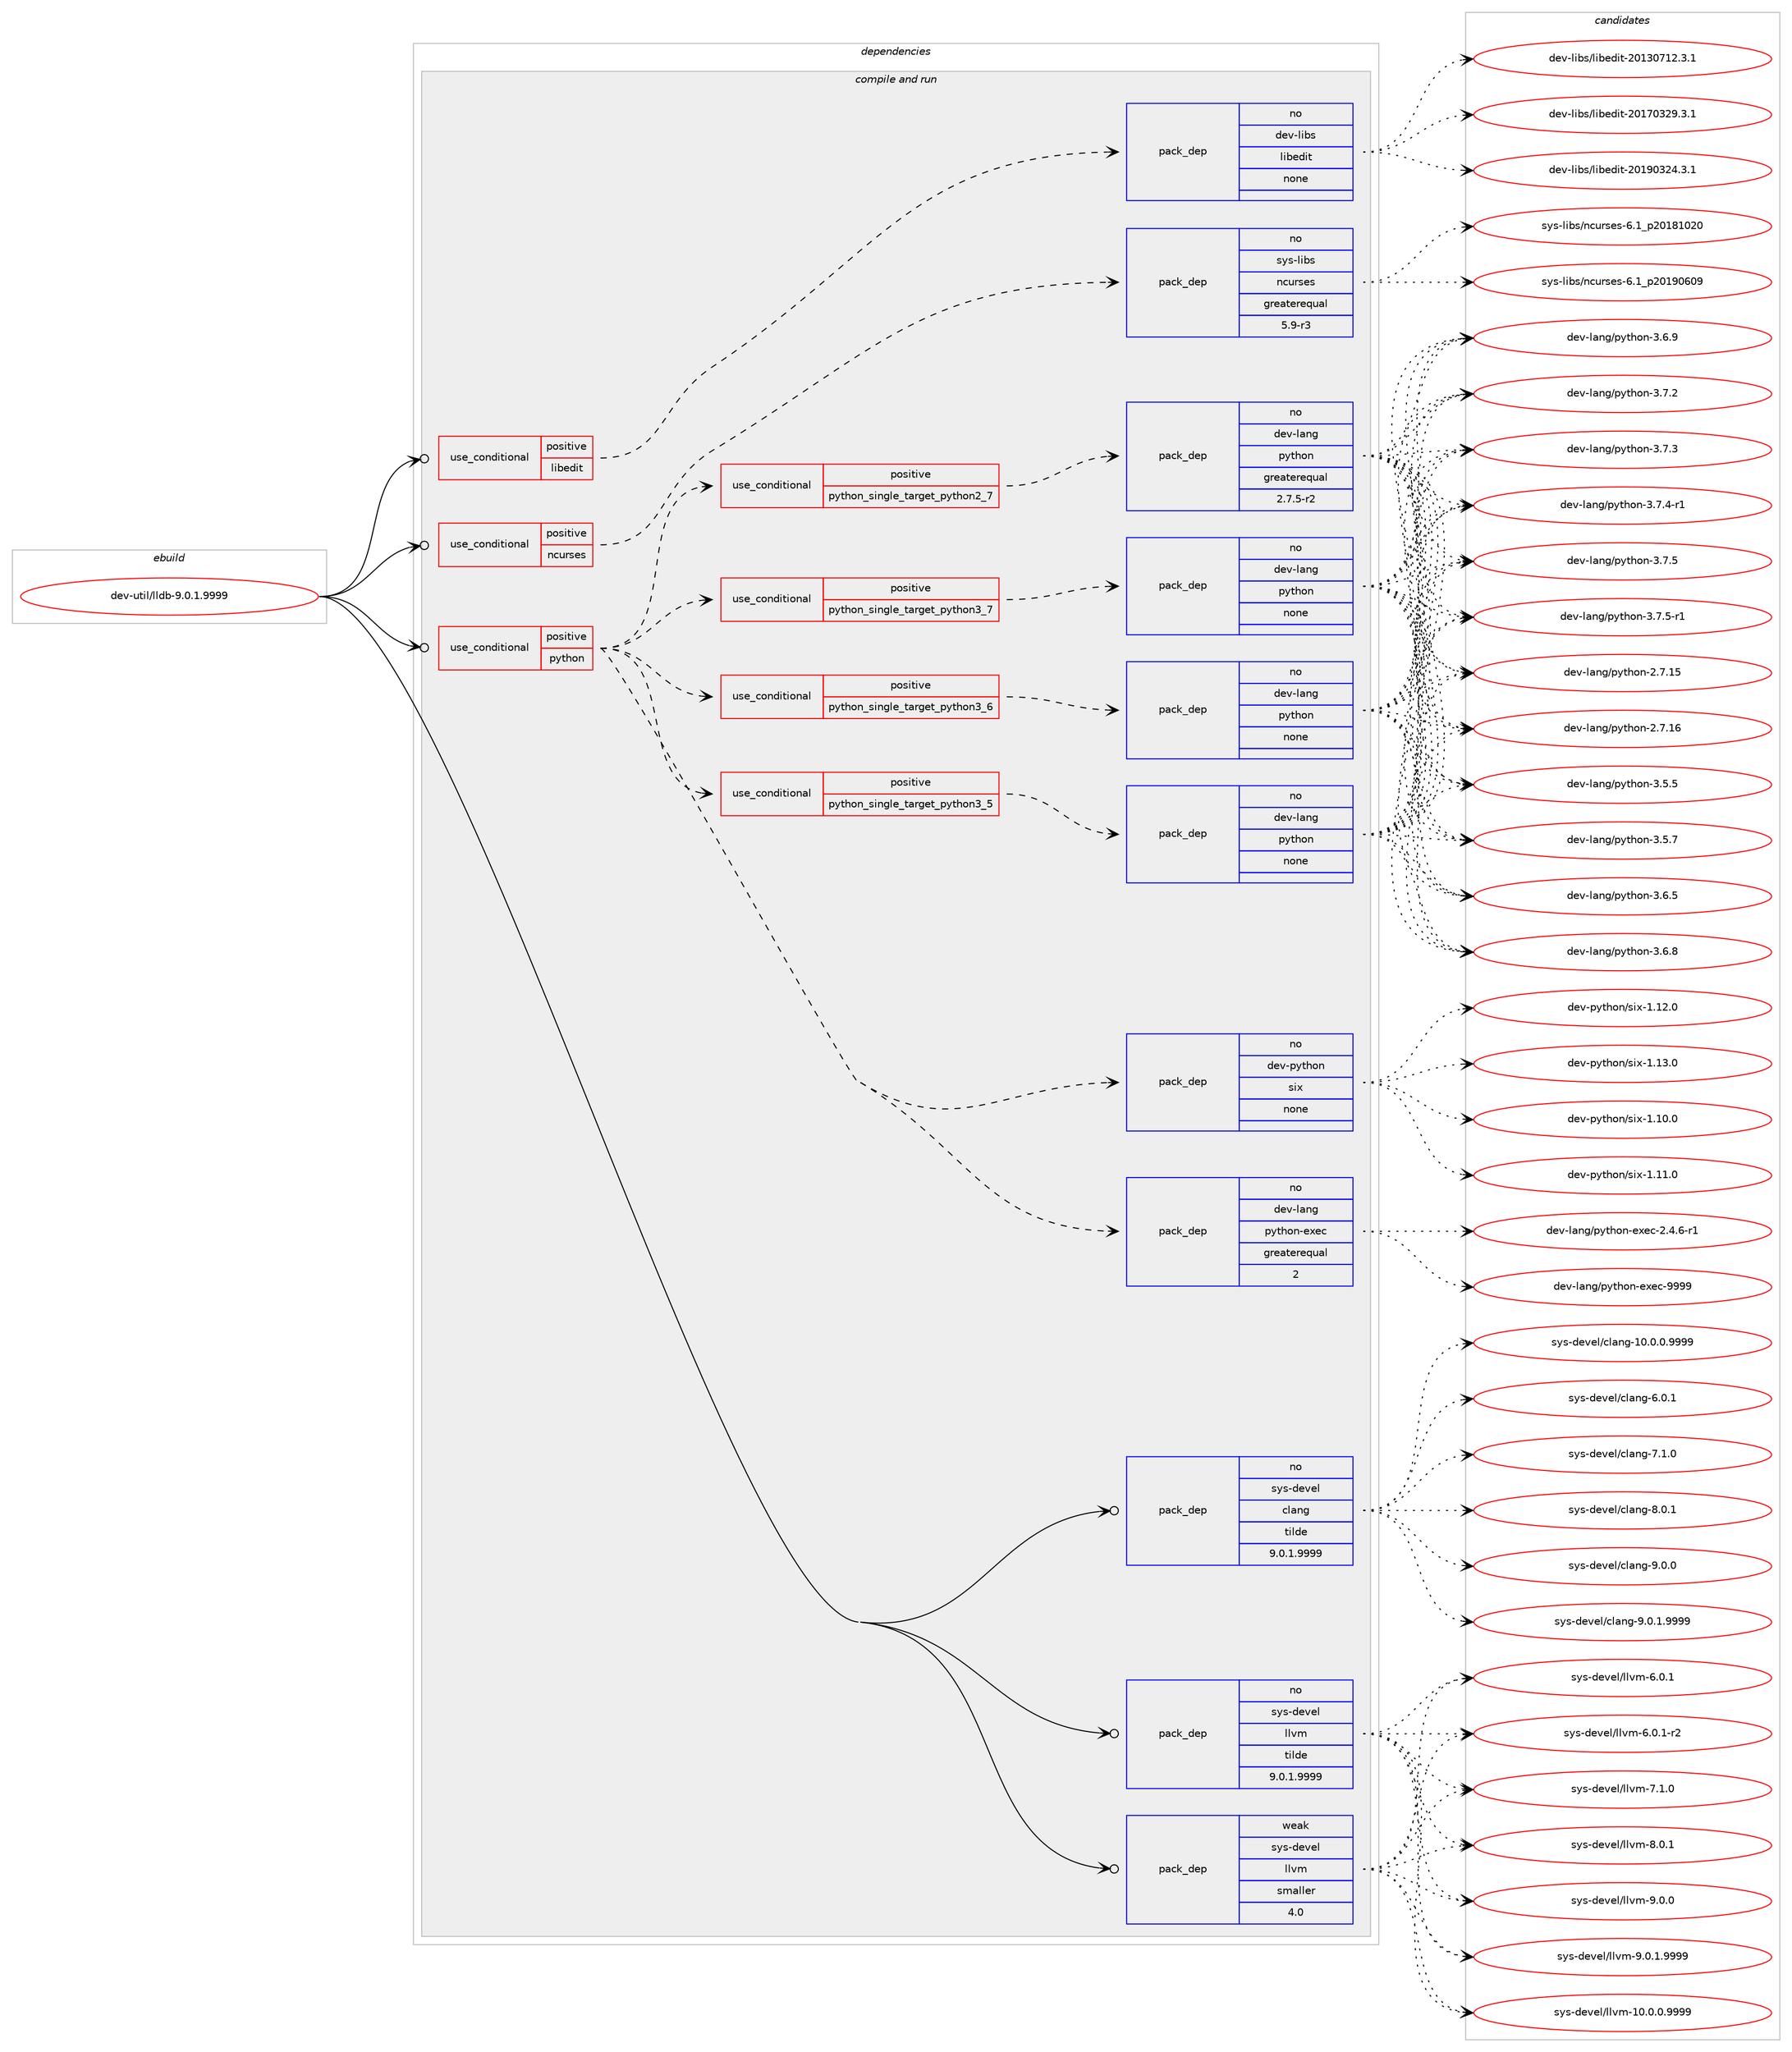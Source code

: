 digraph prolog {

# *************
# Graph options
# *************

newrank=true;
concentrate=true;
compound=true;
graph [rankdir=LR,fontname=Helvetica,fontsize=10,ranksep=1.5];#, ranksep=2.5, nodesep=0.2];
edge  [arrowhead=vee];
node  [fontname=Helvetica,fontsize=10];

# **********
# The ebuild
# **********

subgraph cluster_leftcol {
color=gray;
rank=same;
label=<<i>ebuild</i>>;
id [label="dev-util/lldb-9.0.1.9999", color=red, width=4, href="../dev-util/lldb-9.0.1.9999.svg"];
}

# ****************
# The dependencies
# ****************

subgraph cluster_midcol {
color=gray;
label=<<i>dependencies</i>>;
subgraph cluster_compile {
fillcolor="#eeeeee";
style=filled;
label=<<i>compile</i>>;
}
subgraph cluster_compileandrun {
fillcolor="#eeeeee";
style=filled;
label=<<i>compile and run</i>>;
subgraph cond182953 {
dependency730560 [label=<<TABLE BORDER="0" CELLBORDER="1" CELLSPACING="0" CELLPADDING="4"><TR><TD ROWSPAN="3" CELLPADDING="10">use_conditional</TD></TR><TR><TD>positive</TD></TR><TR><TD>libedit</TD></TR></TABLE>>, shape=none, color=red];
subgraph pack535443 {
dependency730561 [label=<<TABLE BORDER="0" CELLBORDER="1" CELLSPACING="0" CELLPADDING="4" WIDTH="220"><TR><TD ROWSPAN="6" CELLPADDING="30">pack_dep</TD></TR><TR><TD WIDTH="110">no</TD></TR><TR><TD>dev-libs</TD></TR><TR><TD>libedit</TD></TR><TR><TD>none</TD></TR><TR><TD></TD></TR></TABLE>>, shape=none, color=blue];
}
dependency730560:e -> dependency730561:w [weight=20,style="dashed",arrowhead="vee"];
}
id:e -> dependency730560:w [weight=20,style="solid",arrowhead="odotvee"];
subgraph cond182954 {
dependency730562 [label=<<TABLE BORDER="0" CELLBORDER="1" CELLSPACING="0" CELLPADDING="4"><TR><TD ROWSPAN="3" CELLPADDING="10">use_conditional</TD></TR><TR><TD>positive</TD></TR><TR><TD>ncurses</TD></TR></TABLE>>, shape=none, color=red];
subgraph pack535444 {
dependency730563 [label=<<TABLE BORDER="0" CELLBORDER="1" CELLSPACING="0" CELLPADDING="4" WIDTH="220"><TR><TD ROWSPAN="6" CELLPADDING="30">pack_dep</TD></TR><TR><TD WIDTH="110">no</TD></TR><TR><TD>sys-libs</TD></TR><TR><TD>ncurses</TD></TR><TR><TD>greaterequal</TD></TR><TR><TD>5.9-r3</TD></TR></TABLE>>, shape=none, color=blue];
}
dependency730562:e -> dependency730563:w [weight=20,style="dashed",arrowhead="vee"];
}
id:e -> dependency730562:w [weight=20,style="solid",arrowhead="odotvee"];
subgraph cond182955 {
dependency730564 [label=<<TABLE BORDER="0" CELLBORDER="1" CELLSPACING="0" CELLPADDING="4"><TR><TD ROWSPAN="3" CELLPADDING="10">use_conditional</TD></TR><TR><TD>positive</TD></TR><TR><TD>python</TD></TR></TABLE>>, shape=none, color=red];
subgraph pack535445 {
dependency730565 [label=<<TABLE BORDER="0" CELLBORDER="1" CELLSPACING="0" CELLPADDING="4" WIDTH="220"><TR><TD ROWSPAN="6" CELLPADDING="30">pack_dep</TD></TR><TR><TD WIDTH="110">no</TD></TR><TR><TD>dev-python</TD></TR><TR><TD>six</TD></TR><TR><TD>none</TD></TR><TR><TD></TD></TR></TABLE>>, shape=none, color=blue];
}
dependency730564:e -> dependency730565:w [weight=20,style="dashed",arrowhead="vee"];
subgraph cond182956 {
dependency730566 [label=<<TABLE BORDER="0" CELLBORDER="1" CELLSPACING="0" CELLPADDING="4"><TR><TD ROWSPAN="3" CELLPADDING="10">use_conditional</TD></TR><TR><TD>positive</TD></TR><TR><TD>python_single_target_python2_7</TD></TR></TABLE>>, shape=none, color=red];
subgraph pack535446 {
dependency730567 [label=<<TABLE BORDER="0" CELLBORDER="1" CELLSPACING="0" CELLPADDING="4" WIDTH="220"><TR><TD ROWSPAN="6" CELLPADDING="30">pack_dep</TD></TR><TR><TD WIDTH="110">no</TD></TR><TR><TD>dev-lang</TD></TR><TR><TD>python</TD></TR><TR><TD>greaterequal</TD></TR><TR><TD>2.7.5-r2</TD></TR></TABLE>>, shape=none, color=blue];
}
dependency730566:e -> dependency730567:w [weight=20,style="dashed",arrowhead="vee"];
}
dependency730564:e -> dependency730566:w [weight=20,style="dashed",arrowhead="vee"];
subgraph cond182957 {
dependency730568 [label=<<TABLE BORDER="0" CELLBORDER="1" CELLSPACING="0" CELLPADDING="4"><TR><TD ROWSPAN="3" CELLPADDING="10">use_conditional</TD></TR><TR><TD>positive</TD></TR><TR><TD>python_single_target_python3_5</TD></TR></TABLE>>, shape=none, color=red];
subgraph pack535447 {
dependency730569 [label=<<TABLE BORDER="0" CELLBORDER="1" CELLSPACING="0" CELLPADDING="4" WIDTH="220"><TR><TD ROWSPAN="6" CELLPADDING="30">pack_dep</TD></TR><TR><TD WIDTH="110">no</TD></TR><TR><TD>dev-lang</TD></TR><TR><TD>python</TD></TR><TR><TD>none</TD></TR><TR><TD></TD></TR></TABLE>>, shape=none, color=blue];
}
dependency730568:e -> dependency730569:w [weight=20,style="dashed",arrowhead="vee"];
}
dependency730564:e -> dependency730568:w [weight=20,style="dashed",arrowhead="vee"];
subgraph cond182958 {
dependency730570 [label=<<TABLE BORDER="0" CELLBORDER="1" CELLSPACING="0" CELLPADDING="4"><TR><TD ROWSPAN="3" CELLPADDING="10">use_conditional</TD></TR><TR><TD>positive</TD></TR><TR><TD>python_single_target_python3_6</TD></TR></TABLE>>, shape=none, color=red];
subgraph pack535448 {
dependency730571 [label=<<TABLE BORDER="0" CELLBORDER="1" CELLSPACING="0" CELLPADDING="4" WIDTH="220"><TR><TD ROWSPAN="6" CELLPADDING="30">pack_dep</TD></TR><TR><TD WIDTH="110">no</TD></TR><TR><TD>dev-lang</TD></TR><TR><TD>python</TD></TR><TR><TD>none</TD></TR><TR><TD></TD></TR></TABLE>>, shape=none, color=blue];
}
dependency730570:e -> dependency730571:w [weight=20,style="dashed",arrowhead="vee"];
}
dependency730564:e -> dependency730570:w [weight=20,style="dashed",arrowhead="vee"];
subgraph cond182959 {
dependency730572 [label=<<TABLE BORDER="0" CELLBORDER="1" CELLSPACING="0" CELLPADDING="4"><TR><TD ROWSPAN="3" CELLPADDING="10">use_conditional</TD></TR><TR><TD>positive</TD></TR><TR><TD>python_single_target_python3_7</TD></TR></TABLE>>, shape=none, color=red];
subgraph pack535449 {
dependency730573 [label=<<TABLE BORDER="0" CELLBORDER="1" CELLSPACING="0" CELLPADDING="4" WIDTH="220"><TR><TD ROWSPAN="6" CELLPADDING="30">pack_dep</TD></TR><TR><TD WIDTH="110">no</TD></TR><TR><TD>dev-lang</TD></TR><TR><TD>python</TD></TR><TR><TD>none</TD></TR><TR><TD></TD></TR></TABLE>>, shape=none, color=blue];
}
dependency730572:e -> dependency730573:w [weight=20,style="dashed",arrowhead="vee"];
}
dependency730564:e -> dependency730572:w [weight=20,style="dashed",arrowhead="vee"];
subgraph pack535450 {
dependency730574 [label=<<TABLE BORDER="0" CELLBORDER="1" CELLSPACING="0" CELLPADDING="4" WIDTH="220"><TR><TD ROWSPAN="6" CELLPADDING="30">pack_dep</TD></TR><TR><TD WIDTH="110">no</TD></TR><TR><TD>dev-lang</TD></TR><TR><TD>python-exec</TD></TR><TR><TD>greaterequal</TD></TR><TR><TD>2</TD></TR></TABLE>>, shape=none, color=blue];
}
dependency730564:e -> dependency730574:w [weight=20,style="dashed",arrowhead="vee"];
}
id:e -> dependency730564:w [weight=20,style="solid",arrowhead="odotvee"];
subgraph pack535451 {
dependency730575 [label=<<TABLE BORDER="0" CELLBORDER="1" CELLSPACING="0" CELLPADDING="4" WIDTH="220"><TR><TD ROWSPAN="6" CELLPADDING="30">pack_dep</TD></TR><TR><TD WIDTH="110">no</TD></TR><TR><TD>sys-devel</TD></TR><TR><TD>clang</TD></TR><TR><TD>tilde</TD></TR><TR><TD>9.0.1.9999</TD></TR></TABLE>>, shape=none, color=blue];
}
id:e -> dependency730575:w [weight=20,style="solid",arrowhead="odotvee"];
subgraph pack535452 {
dependency730576 [label=<<TABLE BORDER="0" CELLBORDER="1" CELLSPACING="0" CELLPADDING="4" WIDTH="220"><TR><TD ROWSPAN="6" CELLPADDING="30">pack_dep</TD></TR><TR><TD WIDTH="110">no</TD></TR><TR><TD>sys-devel</TD></TR><TR><TD>llvm</TD></TR><TR><TD>tilde</TD></TR><TR><TD>9.0.1.9999</TD></TR></TABLE>>, shape=none, color=blue];
}
id:e -> dependency730576:w [weight=20,style="solid",arrowhead="odotvee"];
subgraph pack535453 {
dependency730577 [label=<<TABLE BORDER="0" CELLBORDER="1" CELLSPACING="0" CELLPADDING="4" WIDTH="220"><TR><TD ROWSPAN="6" CELLPADDING="30">pack_dep</TD></TR><TR><TD WIDTH="110">weak</TD></TR><TR><TD>sys-devel</TD></TR><TR><TD>llvm</TD></TR><TR><TD>smaller</TD></TR><TR><TD>4.0</TD></TR></TABLE>>, shape=none, color=blue];
}
id:e -> dependency730577:w [weight=20,style="solid",arrowhead="odotvee"];
}
subgraph cluster_run {
fillcolor="#eeeeee";
style=filled;
label=<<i>run</i>>;
}
}

# **************
# The candidates
# **************

subgraph cluster_choices {
rank=same;
color=gray;
label=<<i>candidates</i>>;

subgraph choice535443 {
color=black;
nodesep=1;
choice1001011184510810598115471081059810110010511645504849514855495046514649 [label="dev-libs/libedit-20130712.3.1", color=red, width=4,href="../dev-libs/libedit-20130712.3.1.svg"];
choice1001011184510810598115471081059810110010511645504849554851505746514649 [label="dev-libs/libedit-20170329.3.1", color=red, width=4,href="../dev-libs/libedit-20170329.3.1.svg"];
choice1001011184510810598115471081059810110010511645504849574851505246514649 [label="dev-libs/libedit-20190324.3.1", color=red, width=4,href="../dev-libs/libedit-20190324.3.1.svg"];
dependency730561:e -> choice1001011184510810598115471081059810110010511645504849514855495046514649:w [style=dotted,weight="100"];
dependency730561:e -> choice1001011184510810598115471081059810110010511645504849554851505746514649:w [style=dotted,weight="100"];
dependency730561:e -> choice1001011184510810598115471081059810110010511645504849574851505246514649:w [style=dotted,weight="100"];
}
subgraph choice535444 {
color=black;
nodesep=1;
choice1151211154510810598115471109911711411510111545544649951125048495649485048 [label="sys-libs/ncurses-6.1_p20181020", color=red, width=4,href="../sys-libs/ncurses-6.1_p20181020.svg"];
choice1151211154510810598115471109911711411510111545544649951125048495748544857 [label="sys-libs/ncurses-6.1_p20190609", color=red, width=4,href="../sys-libs/ncurses-6.1_p20190609.svg"];
dependency730563:e -> choice1151211154510810598115471109911711411510111545544649951125048495649485048:w [style=dotted,weight="100"];
dependency730563:e -> choice1151211154510810598115471109911711411510111545544649951125048495748544857:w [style=dotted,weight="100"];
}
subgraph choice535445 {
color=black;
nodesep=1;
choice100101118451121211161041111104711510512045494649484648 [label="dev-python/six-1.10.0", color=red, width=4,href="../dev-python/six-1.10.0.svg"];
choice100101118451121211161041111104711510512045494649494648 [label="dev-python/six-1.11.0", color=red, width=4,href="../dev-python/six-1.11.0.svg"];
choice100101118451121211161041111104711510512045494649504648 [label="dev-python/six-1.12.0", color=red, width=4,href="../dev-python/six-1.12.0.svg"];
choice100101118451121211161041111104711510512045494649514648 [label="dev-python/six-1.13.0", color=red, width=4,href="../dev-python/six-1.13.0.svg"];
dependency730565:e -> choice100101118451121211161041111104711510512045494649484648:w [style=dotted,weight="100"];
dependency730565:e -> choice100101118451121211161041111104711510512045494649494648:w [style=dotted,weight="100"];
dependency730565:e -> choice100101118451121211161041111104711510512045494649504648:w [style=dotted,weight="100"];
dependency730565:e -> choice100101118451121211161041111104711510512045494649514648:w [style=dotted,weight="100"];
}
subgraph choice535446 {
color=black;
nodesep=1;
choice10010111845108971101034711212111610411111045504655464953 [label="dev-lang/python-2.7.15", color=red, width=4,href="../dev-lang/python-2.7.15.svg"];
choice10010111845108971101034711212111610411111045504655464954 [label="dev-lang/python-2.7.16", color=red, width=4,href="../dev-lang/python-2.7.16.svg"];
choice100101118451089711010347112121116104111110455146534653 [label="dev-lang/python-3.5.5", color=red, width=4,href="../dev-lang/python-3.5.5.svg"];
choice100101118451089711010347112121116104111110455146534655 [label="dev-lang/python-3.5.7", color=red, width=4,href="../dev-lang/python-3.5.7.svg"];
choice100101118451089711010347112121116104111110455146544653 [label="dev-lang/python-3.6.5", color=red, width=4,href="../dev-lang/python-3.6.5.svg"];
choice100101118451089711010347112121116104111110455146544656 [label="dev-lang/python-3.6.8", color=red, width=4,href="../dev-lang/python-3.6.8.svg"];
choice100101118451089711010347112121116104111110455146544657 [label="dev-lang/python-3.6.9", color=red, width=4,href="../dev-lang/python-3.6.9.svg"];
choice100101118451089711010347112121116104111110455146554650 [label="dev-lang/python-3.7.2", color=red, width=4,href="../dev-lang/python-3.7.2.svg"];
choice100101118451089711010347112121116104111110455146554651 [label="dev-lang/python-3.7.3", color=red, width=4,href="../dev-lang/python-3.7.3.svg"];
choice1001011184510897110103471121211161041111104551465546524511449 [label="dev-lang/python-3.7.4-r1", color=red, width=4,href="../dev-lang/python-3.7.4-r1.svg"];
choice100101118451089711010347112121116104111110455146554653 [label="dev-lang/python-3.7.5", color=red, width=4,href="../dev-lang/python-3.7.5.svg"];
choice1001011184510897110103471121211161041111104551465546534511449 [label="dev-lang/python-3.7.5-r1", color=red, width=4,href="../dev-lang/python-3.7.5-r1.svg"];
dependency730567:e -> choice10010111845108971101034711212111610411111045504655464953:w [style=dotted,weight="100"];
dependency730567:e -> choice10010111845108971101034711212111610411111045504655464954:w [style=dotted,weight="100"];
dependency730567:e -> choice100101118451089711010347112121116104111110455146534653:w [style=dotted,weight="100"];
dependency730567:e -> choice100101118451089711010347112121116104111110455146534655:w [style=dotted,weight="100"];
dependency730567:e -> choice100101118451089711010347112121116104111110455146544653:w [style=dotted,weight="100"];
dependency730567:e -> choice100101118451089711010347112121116104111110455146544656:w [style=dotted,weight="100"];
dependency730567:e -> choice100101118451089711010347112121116104111110455146544657:w [style=dotted,weight="100"];
dependency730567:e -> choice100101118451089711010347112121116104111110455146554650:w [style=dotted,weight="100"];
dependency730567:e -> choice100101118451089711010347112121116104111110455146554651:w [style=dotted,weight="100"];
dependency730567:e -> choice1001011184510897110103471121211161041111104551465546524511449:w [style=dotted,weight="100"];
dependency730567:e -> choice100101118451089711010347112121116104111110455146554653:w [style=dotted,weight="100"];
dependency730567:e -> choice1001011184510897110103471121211161041111104551465546534511449:w [style=dotted,weight="100"];
}
subgraph choice535447 {
color=black;
nodesep=1;
choice10010111845108971101034711212111610411111045504655464953 [label="dev-lang/python-2.7.15", color=red, width=4,href="../dev-lang/python-2.7.15.svg"];
choice10010111845108971101034711212111610411111045504655464954 [label="dev-lang/python-2.7.16", color=red, width=4,href="../dev-lang/python-2.7.16.svg"];
choice100101118451089711010347112121116104111110455146534653 [label="dev-lang/python-3.5.5", color=red, width=4,href="../dev-lang/python-3.5.5.svg"];
choice100101118451089711010347112121116104111110455146534655 [label="dev-lang/python-3.5.7", color=red, width=4,href="../dev-lang/python-3.5.7.svg"];
choice100101118451089711010347112121116104111110455146544653 [label="dev-lang/python-3.6.5", color=red, width=4,href="../dev-lang/python-3.6.5.svg"];
choice100101118451089711010347112121116104111110455146544656 [label="dev-lang/python-3.6.8", color=red, width=4,href="../dev-lang/python-3.6.8.svg"];
choice100101118451089711010347112121116104111110455146544657 [label="dev-lang/python-3.6.9", color=red, width=4,href="../dev-lang/python-3.6.9.svg"];
choice100101118451089711010347112121116104111110455146554650 [label="dev-lang/python-3.7.2", color=red, width=4,href="../dev-lang/python-3.7.2.svg"];
choice100101118451089711010347112121116104111110455146554651 [label="dev-lang/python-3.7.3", color=red, width=4,href="../dev-lang/python-3.7.3.svg"];
choice1001011184510897110103471121211161041111104551465546524511449 [label="dev-lang/python-3.7.4-r1", color=red, width=4,href="../dev-lang/python-3.7.4-r1.svg"];
choice100101118451089711010347112121116104111110455146554653 [label="dev-lang/python-3.7.5", color=red, width=4,href="../dev-lang/python-3.7.5.svg"];
choice1001011184510897110103471121211161041111104551465546534511449 [label="dev-lang/python-3.7.5-r1", color=red, width=4,href="../dev-lang/python-3.7.5-r1.svg"];
dependency730569:e -> choice10010111845108971101034711212111610411111045504655464953:w [style=dotted,weight="100"];
dependency730569:e -> choice10010111845108971101034711212111610411111045504655464954:w [style=dotted,weight="100"];
dependency730569:e -> choice100101118451089711010347112121116104111110455146534653:w [style=dotted,weight="100"];
dependency730569:e -> choice100101118451089711010347112121116104111110455146534655:w [style=dotted,weight="100"];
dependency730569:e -> choice100101118451089711010347112121116104111110455146544653:w [style=dotted,weight="100"];
dependency730569:e -> choice100101118451089711010347112121116104111110455146544656:w [style=dotted,weight="100"];
dependency730569:e -> choice100101118451089711010347112121116104111110455146544657:w [style=dotted,weight="100"];
dependency730569:e -> choice100101118451089711010347112121116104111110455146554650:w [style=dotted,weight="100"];
dependency730569:e -> choice100101118451089711010347112121116104111110455146554651:w [style=dotted,weight="100"];
dependency730569:e -> choice1001011184510897110103471121211161041111104551465546524511449:w [style=dotted,weight="100"];
dependency730569:e -> choice100101118451089711010347112121116104111110455146554653:w [style=dotted,weight="100"];
dependency730569:e -> choice1001011184510897110103471121211161041111104551465546534511449:w [style=dotted,weight="100"];
}
subgraph choice535448 {
color=black;
nodesep=1;
choice10010111845108971101034711212111610411111045504655464953 [label="dev-lang/python-2.7.15", color=red, width=4,href="../dev-lang/python-2.7.15.svg"];
choice10010111845108971101034711212111610411111045504655464954 [label="dev-lang/python-2.7.16", color=red, width=4,href="../dev-lang/python-2.7.16.svg"];
choice100101118451089711010347112121116104111110455146534653 [label="dev-lang/python-3.5.5", color=red, width=4,href="../dev-lang/python-3.5.5.svg"];
choice100101118451089711010347112121116104111110455146534655 [label="dev-lang/python-3.5.7", color=red, width=4,href="../dev-lang/python-3.5.7.svg"];
choice100101118451089711010347112121116104111110455146544653 [label="dev-lang/python-3.6.5", color=red, width=4,href="../dev-lang/python-3.6.5.svg"];
choice100101118451089711010347112121116104111110455146544656 [label="dev-lang/python-3.6.8", color=red, width=4,href="../dev-lang/python-3.6.8.svg"];
choice100101118451089711010347112121116104111110455146544657 [label="dev-lang/python-3.6.9", color=red, width=4,href="../dev-lang/python-3.6.9.svg"];
choice100101118451089711010347112121116104111110455146554650 [label="dev-lang/python-3.7.2", color=red, width=4,href="../dev-lang/python-3.7.2.svg"];
choice100101118451089711010347112121116104111110455146554651 [label="dev-lang/python-3.7.3", color=red, width=4,href="../dev-lang/python-3.7.3.svg"];
choice1001011184510897110103471121211161041111104551465546524511449 [label="dev-lang/python-3.7.4-r1", color=red, width=4,href="../dev-lang/python-3.7.4-r1.svg"];
choice100101118451089711010347112121116104111110455146554653 [label="dev-lang/python-3.7.5", color=red, width=4,href="../dev-lang/python-3.7.5.svg"];
choice1001011184510897110103471121211161041111104551465546534511449 [label="dev-lang/python-3.7.5-r1", color=red, width=4,href="../dev-lang/python-3.7.5-r1.svg"];
dependency730571:e -> choice10010111845108971101034711212111610411111045504655464953:w [style=dotted,weight="100"];
dependency730571:e -> choice10010111845108971101034711212111610411111045504655464954:w [style=dotted,weight="100"];
dependency730571:e -> choice100101118451089711010347112121116104111110455146534653:w [style=dotted,weight="100"];
dependency730571:e -> choice100101118451089711010347112121116104111110455146534655:w [style=dotted,weight="100"];
dependency730571:e -> choice100101118451089711010347112121116104111110455146544653:w [style=dotted,weight="100"];
dependency730571:e -> choice100101118451089711010347112121116104111110455146544656:w [style=dotted,weight="100"];
dependency730571:e -> choice100101118451089711010347112121116104111110455146544657:w [style=dotted,weight="100"];
dependency730571:e -> choice100101118451089711010347112121116104111110455146554650:w [style=dotted,weight="100"];
dependency730571:e -> choice100101118451089711010347112121116104111110455146554651:w [style=dotted,weight="100"];
dependency730571:e -> choice1001011184510897110103471121211161041111104551465546524511449:w [style=dotted,weight="100"];
dependency730571:e -> choice100101118451089711010347112121116104111110455146554653:w [style=dotted,weight="100"];
dependency730571:e -> choice1001011184510897110103471121211161041111104551465546534511449:w [style=dotted,weight="100"];
}
subgraph choice535449 {
color=black;
nodesep=1;
choice10010111845108971101034711212111610411111045504655464953 [label="dev-lang/python-2.7.15", color=red, width=4,href="../dev-lang/python-2.7.15.svg"];
choice10010111845108971101034711212111610411111045504655464954 [label="dev-lang/python-2.7.16", color=red, width=4,href="../dev-lang/python-2.7.16.svg"];
choice100101118451089711010347112121116104111110455146534653 [label="dev-lang/python-3.5.5", color=red, width=4,href="../dev-lang/python-3.5.5.svg"];
choice100101118451089711010347112121116104111110455146534655 [label="dev-lang/python-3.5.7", color=red, width=4,href="../dev-lang/python-3.5.7.svg"];
choice100101118451089711010347112121116104111110455146544653 [label="dev-lang/python-3.6.5", color=red, width=4,href="../dev-lang/python-3.6.5.svg"];
choice100101118451089711010347112121116104111110455146544656 [label="dev-lang/python-3.6.8", color=red, width=4,href="../dev-lang/python-3.6.8.svg"];
choice100101118451089711010347112121116104111110455146544657 [label="dev-lang/python-3.6.9", color=red, width=4,href="../dev-lang/python-3.6.9.svg"];
choice100101118451089711010347112121116104111110455146554650 [label="dev-lang/python-3.7.2", color=red, width=4,href="../dev-lang/python-3.7.2.svg"];
choice100101118451089711010347112121116104111110455146554651 [label="dev-lang/python-3.7.3", color=red, width=4,href="../dev-lang/python-3.7.3.svg"];
choice1001011184510897110103471121211161041111104551465546524511449 [label="dev-lang/python-3.7.4-r1", color=red, width=4,href="../dev-lang/python-3.7.4-r1.svg"];
choice100101118451089711010347112121116104111110455146554653 [label="dev-lang/python-3.7.5", color=red, width=4,href="../dev-lang/python-3.7.5.svg"];
choice1001011184510897110103471121211161041111104551465546534511449 [label="dev-lang/python-3.7.5-r1", color=red, width=4,href="../dev-lang/python-3.7.5-r1.svg"];
dependency730573:e -> choice10010111845108971101034711212111610411111045504655464953:w [style=dotted,weight="100"];
dependency730573:e -> choice10010111845108971101034711212111610411111045504655464954:w [style=dotted,weight="100"];
dependency730573:e -> choice100101118451089711010347112121116104111110455146534653:w [style=dotted,weight="100"];
dependency730573:e -> choice100101118451089711010347112121116104111110455146534655:w [style=dotted,weight="100"];
dependency730573:e -> choice100101118451089711010347112121116104111110455146544653:w [style=dotted,weight="100"];
dependency730573:e -> choice100101118451089711010347112121116104111110455146544656:w [style=dotted,weight="100"];
dependency730573:e -> choice100101118451089711010347112121116104111110455146544657:w [style=dotted,weight="100"];
dependency730573:e -> choice100101118451089711010347112121116104111110455146554650:w [style=dotted,weight="100"];
dependency730573:e -> choice100101118451089711010347112121116104111110455146554651:w [style=dotted,weight="100"];
dependency730573:e -> choice1001011184510897110103471121211161041111104551465546524511449:w [style=dotted,weight="100"];
dependency730573:e -> choice100101118451089711010347112121116104111110455146554653:w [style=dotted,weight="100"];
dependency730573:e -> choice1001011184510897110103471121211161041111104551465546534511449:w [style=dotted,weight="100"];
}
subgraph choice535450 {
color=black;
nodesep=1;
choice10010111845108971101034711212111610411111045101120101994550465246544511449 [label="dev-lang/python-exec-2.4.6-r1", color=red, width=4,href="../dev-lang/python-exec-2.4.6-r1.svg"];
choice10010111845108971101034711212111610411111045101120101994557575757 [label="dev-lang/python-exec-9999", color=red, width=4,href="../dev-lang/python-exec-9999.svg"];
dependency730574:e -> choice10010111845108971101034711212111610411111045101120101994550465246544511449:w [style=dotted,weight="100"];
dependency730574:e -> choice10010111845108971101034711212111610411111045101120101994557575757:w [style=dotted,weight="100"];
}
subgraph choice535451 {
color=black;
nodesep=1;
choice11512111545100101118101108479910897110103454948464846484657575757 [label="sys-devel/clang-10.0.0.9999", color=red, width=4,href="../sys-devel/clang-10.0.0.9999.svg"];
choice11512111545100101118101108479910897110103455446484649 [label="sys-devel/clang-6.0.1", color=red, width=4,href="../sys-devel/clang-6.0.1.svg"];
choice11512111545100101118101108479910897110103455546494648 [label="sys-devel/clang-7.1.0", color=red, width=4,href="../sys-devel/clang-7.1.0.svg"];
choice11512111545100101118101108479910897110103455646484649 [label="sys-devel/clang-8.0.1", color=red, width=4,href="../sys-devel/clang-8.0.1.svg"];
choice11512111545100101118101108479910897110103455746484648 [label="sys-devel/clang-9.0.0", color=red, width=4,href="../sys-devel/clang-9.0.0.svg"];
choice115121115451001011181011084799108971101034557464846494657575757 [label="sys-devel/clang-9.0.1.9999", color=red, width=4,href="../sys-devel/clang-9.0.1.9999.svg"];
dependency730575:e -> choice11512111545100101118101108479910897110103454948464846484657575757:w [style=dotted,weight="100"];
dependency730575:e -> choice11512111545100101118101108479910897110103455446484649:w [style=dotted,weight="100"];
dependency730575:e -> choice11512111545100101118101108479910897110103455546494648:w [style=dotted,weight="100"];
dependency730575:e -> choice11512111545100101118101108479910897110103455646484649:w [style=dotted,weight="100"];
dependency730575:e -> choice11512111545100101118101108479910897110103455746484648:w [style=dotted,weight="100"];
dependency730575:e -> choice115121115451001011181011084799108971101034557464846494657575757:w [style=dotted,weight="100"];
}
subgraph choice535452 {
color=black;
nodesep=1;
choice1151211154510010111810110847108108118109454948464846484657575757 [label="sys-devel/llvm-10.0.0.9999", color=red, width=4,href="../sys-devel/llvm-10.0.0.9999.svg"];
choice1151211154510010111810110847108108118109455446484649 [label="sys-devel/llvm-6.0.1", color=red, width=4,href="../sys-devel/llvm-6.0.1.svg"];
choice11512111545100101118101108471081081181094554464846494511450 [label="sys-devel/llvm-6.0.1-r2", color=red, width=4,href="../sys-devel/llvm-6.0.1-r2.svg"];
choice1151211154510010111810110847108108118109455546494648 [label="sys-devel/llvm-7.1.0", color=red, width=4,href="../sys-devel/llvm-7.1.0.svg"];
choice1151211154510010111810110847108108118109455646484649 [label="sys-devel/llvm-8.0.1", color=red, width=4,href="../sys-devel/llvm-8.0.1.svg"];
choice1151211154510010111810110847108108118109455746484648 [label="sys-devel/llvm-9.0.0", color=red, width=4,href="../sys-devel/llvm-9.0.0.svg"];
choice11512111545100101118101108471081081181094557464846494657575757 [label="sys-devel/llvm-9.0.1.9999", color=red, width=4,href="../sys-devel/llvm-9.0.1.9999.svg"];
dependency730576:e -> choice1151211154510010111810110847108108118109454948464846484657575757:w [style=dotted,weight="100"];
dependency730576:e -> choice1151211154510010111810110847108108118109455446484649:w [style=dotted,weight="100"];
dependency730576:e -> choice11512111545100101118101108471081081181094554464846494511450:w [style=dotted,weight="100"];
dependency730576:e -> choice1151211154510010111810110847108108118109455546494648:w [style=dotted,weight="100"];
dependency730576:e -> choice1151211154510010111810110847108108118109455646484649:w [style=dotted,weight="100"];
dependency730576:e -> choice1151211154510010111810110847108108118109455746484648:w [style=dotted,weight="100"];
dependency730576:e -> choice11512111545100101118101108471081081181094557464846494657575757:w [style=dotted,weight="100"];
}
subgraph choice535453 {
color=black;
nodesep=1;
choice1151211154510010111810110847108108118109454948464846484657575757 [label="sys-devel/llvm-10.0.0.9999", color=red, width=4,href="../sys-devel/llvm-10.0.0.9999.svg"];
choice1151211154510010111810110847108108118109455446484649 [label="sys-devel/llvm-6.0.1", color=red, width=4,href="../sys-devel/llvm-6.0.1.svg"];
choice11512111545100101118101108471081081181094554464846494511450 [label="sys-devel/llvm-6.0.1-r2", color=red, width=4,href="../sys-devel/llvm-6.0.1-r2.svg"];
choice1151211154510010111810110847108108118109455546494648 [label="sys-devel/llvm-7.1.0", color=red, width=4,href="../sys-devel/llvm-7.1.0.svg"];
choice1151211154510010111810110847108108118109455646484649 [label="sys-devel/llvm-8.0.1", color=red, width=4,href="../sys-devel/llvm-8.0.1.svg"];
choice1151211154510010111810110847108108118109455746484648 [label="sys-devel/llvm-9.0.0", color=red, width=4,href="../sys-devel/llvm-9.0.0.svg"];
choice11512111545100101118101108471081081181094557464846494657575757 [label="sys-devel/llvm-9.0.1.9999", color=red, width=4,href="../sys-devel/llvm-9.0.1.9999.svg"];
dependency730577:e -> choice1151211154510010111810110847108108118109454948464846484657575757:w [style=dotted,weight="100"];
dependency730577:e -> choice1151211154510010111810110847108108118109455446484649:w [style=dotted,weight="100"];
dependency730577:e -> choice11512111545100101118101108471081081181094554464846494511450:w [style=dotted,weight="100"];
dependency730577:e -> choice1151211154510010111810110847108108118109455546494648:w [style=dotted,weight="100"];
dependency730577:e -> choice1151211154510010111810110847108108118109455646484649:w [style=dotted,weight="100"];
dependency730577:e -> choice1151211154510010111810110847108108118109455746484648:w [style=dotted,weight="100"];
dependency730577:e -> choice11512111545100101118101108471081081181094557464846494657575757:w [style=dotted,weight="100"];
}
}

}

